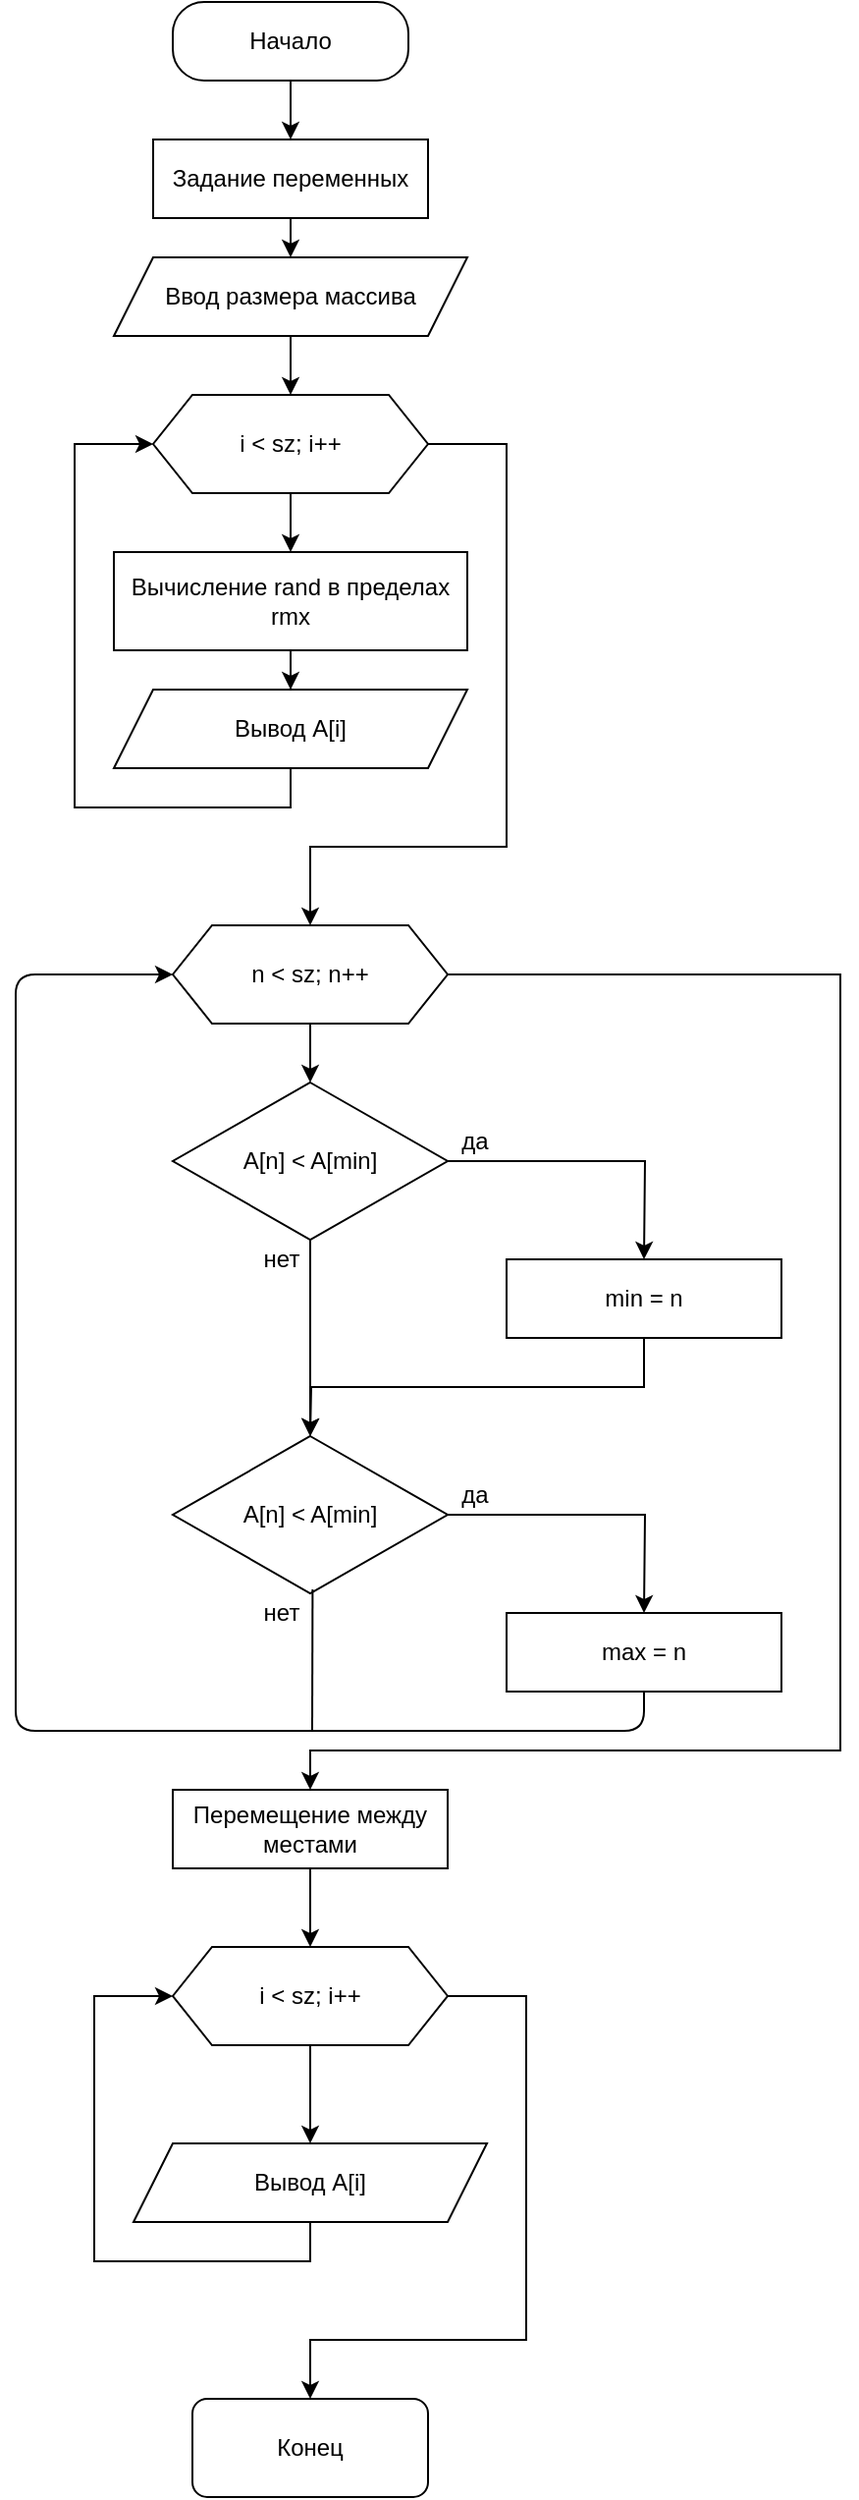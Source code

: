 <mxfile version="13.7.9" type="device" pages="2"><diagram id="C5RBs43oDa-KdzZeNtuy" name="Page-1"><mxGraphModel dx="2130" dy="1012" grid="1" gridSize="10" guides="1" tooltips="1" connect="1" arrows="1" fold="1" page="1" pageScale="1" pageWidth="827" pageHeight="1169" math="0" shadow="0"><root><mxCell id="WIyWlLk6GJQsqaUBKTNV-0"/><mxCell id="WIyWlLk6GJQsqaUBKTNV-1" parent="WIyWlLk6GJQsqaUBKTNV-0"/><mxCell id="7_bbxT-qFvkqzMe4lU3Z-0" style="edgeStyle=orthogonalEdgeStyle;rounded=0;orthogonalLoop=1;jettySize=auto;html=1;exitX=0.5;exitY=1;exitDx=0;exitDy=0;entryX=0.5;entryY=0;entryDx=0;entryDy=0;" edge="1" parent="WIyWlLk6GJQsqaUBKTNV-1" source="7_bbxT-qFvkqzMe4lU3Z-1"><mxGeometry relative="1" as="geometry"><mxPoint x="270" y="120" as="targetPoint"/></mxGeometry></mxCell><mxCell id="7_bbxT-qFvkqzMe4lU3Z-1" value="Начало" style="rounded=1;whiteSpace=wrap;html=1;fontSize=12;glass=0;strokeWidth=1;shadow=0;arcSize=40;" vertex="1" parent="WIyWlLk6GJQsqaUBKTNV-1"><mxGeometry x="210" y="50" width="120" height="40" as="geometry"/></mxCell><mxCell id="7_bbxT-qFvkqzMe4lU3Z-2" style="edgeStyle=orthogonalEdgeStyle;rounded=0;orthogonalLoop=1;jettySize=auto;html=1;exitX=0.5;exitY=1;exitDx=0;exitDy=0;entryX=0.5;entryY=0;entryDx=0;entryDy=0;" edge="1" parent="WIyWlLk6GJQsqaUBKTNV-1"><mxGeometry relative="1" as="geometry"><mxPoint x="270" y="160" as="sourcePoint"/><mxPoint x="270" y="180" as="targetPoint"/></mxGeometry></mxCell><mxCell id="7_bbxT-qFvkqzMe4lU3Z-4" style="edgeStyle=orthogonalEdgeStyle;rounded=0;orthogonalLoop=1;jettySize=auto;html=1;exitX=0.5;exitY=1;exitDx=0;exitDy=0;entryX=0.5;entryY=0;entryDx=0;entryDy=0;" edge="1" parent="WIyWlLk6GJQsqaUBKTNV-1"><mxGeometry relative="1" as="geometry"><mxPoint x="270" y="250" as="targetPoint"/><mxPoint x="270" y="220" as="sourcePoint"/></mxGeometry></mxCell><mxCell id="7_bbxT-qFvkqzMe4lU3Z-6" value="Конец" style="rounded=1;whiteSpace=wrap;html=1;" vertex="1" parent="WIyWlLk6GJQsqaUBKTNV-1"><mxGeometry x="220" y="1270" width="120" height="50" as="geometry"/></mxCell><mxCell id="7_bbxT-qFvkqzMe4lU3Z-8" style="edgeStyle=orthogonalEdgeStyle;rounded=0;orthogonalLoop=1;jettySize=auto;html=1;exitX=0.5;exitY=1;exitDx=0;exitDy=0;entryX=0.5;entryY=0;entryDx=0;entryDy=0;" edge="1" parent="WIyWlLk6GJQsqaUBKTNV-1" target="7_bbxT-qFvkqzMe4lU3Z-12"><mxGeometry relative="1" as="geometry"><mxPoint x="270" y="300" as="sourcePoint"/></mxGeometry></mxCell><mxCell id="7_bbxT-qFvkqzMe4lU3Z-27" style="edgeStyle=orthogonalEdgeStyle;rounded=0;orthogonalLoop=1;jettySize=auto;html=1;exitX=0.5;exitY=1;exitDx=0;exitDy=0;" edge="1" parent="WIyWlLk6GJQsqaUBKTNV-1" source="7_bbxT-qFvkqzMe4lU3Z-12" target="7_bbxT-qFvkqzMe4lU3Z-14"><mxGeometry relative="1" as="geometry"/></mxCell><mxCell id="7_bbxT-qFvkqzMe4lU3Z-12" value="Вычисление rand в пределах rmx" style="rounded=0;whiteSpace=wrap;html=1;" vertex="1" parent="WIyWlLk6GJQsqaUBKTNV-1"><mxGeometry x="180" y="330" width="180" height="50" as="geometry"/></mxCell><mxCell id="7_bbxT-qFvkqzMe4lU3Z-28" style="edgeStyle=orthogonalEdgeStyle;rounded=0;orthogonalLoop=1;jettySize=auto;html=1;entryX=0;entryY=0.5;entryDx=0;entryDy=0;" edge="1" parent="WIyWlLk6GJQsqaUBKTNV-1" source="7_bbxT-qFvkqzMe4lU3Z-14" target="7_bbxT-qFvkqzMe4lU3Z-26"><mxGeometry relative="1" as="geometry"><Array as="points"><mxPoint x="270" y="460"/><mxPoint x="160" y="460"/><mxPoint x="160" y="275"/></Array></mxGeometry></mxCell><mxCell id="7_bbxT-qFvkqzMe4lU3Z-14" value="Вывод A[i]" style="shape=parallelogram;perimeter=parallelogramPerimeter;whiteSpace=wrap;html=1;fixedSize=1;" vertex="1" parent="WIyWlLk6GJQsqaUBKTNV-1"><mxGeometry x="180" y="400" width="180" height="40" as="geometry"/></mxCell><mxCell id="7_bbxT-qFvkqzMe4lU3Z-25" value="Ввод размера массива" style="shape=parallelogram;perimeter=parallelogramPerimeter;whiteSpace=wrap;html=1;fixedSize=1;" vertex="1" parent="WIyWlLk6GJQsqaUBKTNV-1"><mxGeometry x="180" y="180" width="180" height="40" as="geometry"/></mxCell><mxCell id="7_bbxT-qFvkqzMe4lU3Z-48" style="edgeStyle=orthogonalEdgeStyle;rounded=0;orthogonalLoop=1;jettySize=auto;html=1;exitX=1;exitY=0.5;exitDx=0;exitDy=0;" edge="1" parent="WIyWlLk6GJQsqaUBKTNV-1" source="7_bbxT-qFvkqzMe4lU3Z-26" target="7_bbxT-qFvkqzMe4lU3Z-47"><mxGeometry relative="1" as="geometry"><Array as="points"><mxPoint x="380" y="275"/><mxPoint x="380" y="480"/><mxPoint x="280" y="480"/></Array></mxGeometry></mxCell><mxCell id="7_bbxT-qFvkqzMe4lU3Z-26" value="i &amp;lt; sz; i++" style="shape=hexagon;perimeter=hexagonPerimeter2;whiteSpace=wrap;html=1;fixedSize=1;" vertex="1" parent="WIyWlLk6GJQsqaUBKTNV-1"><mxGeometry x="200" y="250" width="140" height="50" as="geometry"/></mxCell><mxCell id="7_bbxT-qFvkqzMe4lU3Z-42" style="edgeStyle=orthogonalEdgeStyle;rounded=0;orthogonalLoop=1;jettySize=auto;html=1;exitX=0.5;exitY=1;exitDx=0;exitDy=0;entryX=0.5;entryY=0;entryDx=0;entryDy=0;" edge="1" parent="WIyWlLk6GJQsqaUBKTNV-1"><mxGeometry relative="1" as="geometry"><mxPoint x="280" y="570" as="sourcePoint"/><mxPoint x="280" y="600" as="targetPoint"/></mxGeometry></mxCell><mxCell id="Lf4jevUcObKdG1aHAztU-3" style="edgeStyle=orthogonalEdgeStyle;rounded=0;orthogonalLoop=1;jettySize=auto;html=1;exitX=1;exitY=0.5;exitDx=0;exitDy=0;entryX=0.5;entryY=0;entryDx=0;entryDy=0;" edge="1" parent="WIyWlLk6GJQsqaUBKTNV-1" source="7_bbxT-qFvkqzMe4lU3Z-47" target="7_bbxT-qFvkqzMe4lU3Z-65"><mxGeometry relative="1" as="geometry"><Array as="points"><mxPoint x="550" y="545"/><mxPoint x="550" y="940"/><mxPoint x="280" y="940"/></Array></mxGeometry></mxCell><mxCell id="7_bbxT-qFvkqzMe4lU3Z-47" value="n &amp;lt; sz; n++" style="shape=hexagon;perimeter=hexagonPerimeter2;whiteSpace=wrap;html=1;fixedSize=1;" vertex="1" parent="WIyWlLk6GJQsqaUBKTNV-1"><mxGeometry x="210" y="520" width="140" height="50" as="geometry"/></mxCell><mxCell id="7_bbxT-qFvkqzMe4lU3Z-50" style="edgeStyle=orthogonalEdgeStyle;rounded=0;orthogonalLoop=1;jettySize=auto;html=1;exitX=1;exitY=0.5;exitDx=0;exitDy=0;" edge="1" parent="WIyWlLk6GJQsqaUBKTNV-1" source="7_bbxT-qFvkqzMe4lU3Z-49"><mxGeometry relative="1" as="geometry"><mxPoint x="450" y="690" as="targetPoint"/></mxGeometry></mxCell><mxCell id="7_bbxT-qFvkqzMe4lU3Z-53" style="edgeStyle=orthogonalEdgeStyle;rounded=0;orthogonalLoop=1;jettySize=auto;html=1;exitX=0.5;exitY=1;exitDx=0;exitDy=0;" edge="1" parent="WIyWlLk6GJQsqaUBKTNV-1" source="7_bbxT-qFvkqzMe4lU3Z-49"><mxGeometry relative="1" as="geometry"><mxPoint x="280" y="780" as="targetPoint"/></mxGeometry></mxCell><mxCell id="7_bbxT-qFvkqzMe4lU3Z-49" value="A[n] &amp;lt; A[min]" style="rhombus;whiteSpace=wrap;html=1;" vertex="1" parent="WIyWlLk6GJQsqaUBKTNV-1"><mxGeometry x="210" y="600" width="140" height="80" as="geometry"/></mxCell><mxCell id="7_bbxT-qFvkqzMe4lU3Z-55" style="edgeStyle=orthogonalEdgeStyle;rounded=0;orthogonalLoop=1;jettySize=auto;html=1;exitX=0.5;exitY=1;exitDx=0;exitDy=0;" edge="1" parent="WIyWlLk6GJQsqaUBKTNV-1" source="7_bbxT-qFvkqzMe4lU3Z-51"><mxGeometry relative="1" as="geometry"><mxPoint x="280" y="780" as="targetPoint"/></mxGeometry></mxCell><mxCell id="7_bbxT-qFvkqzMe4lU3Z-51" value="min = n" style="rounded=0;whiteSpace=wrap;html=1;" vertex="1" parent="WIyWlLk6GJQsqaUBKTNV-1"><mxGeometry x="380" y="690" width="140" height="40" as="geometry"/></mxCell><mxCell id="7_bbxT-qFvkqzMe4lU3Z-52" value="да" style="text;html=1;strokeColor=none;fillColor=none;align=center;verticalAlign=middle;whiteSpace=wrap;rounded=0;" vertex="1" parent="WIyWlLk6GJQsqaUBKTNV-1"><mxGeometry x="344" y="620" width="40" height="20" as="geometry"/></mxCell><mxCell id="7_bbxT-qFvkqzMe4lU3Z-54" value="нет" style="text;html=1;align=center;verticalAlign=middle;resizable=0;points=[];autosize=1;" vertex="1" parent="WIyWlLk6GJQsqaUBKTNV-1"><mxGeometry x="250" y="680" width="30" height="20" as="geometry"/></mxCell><mxCell id="7_bbxT-qFvkqzMe4lU3Z-56" style="edgeStyle=orthogonalEdgeStyle;rounded=0;orthogonalLoop=1;jettySize=auto;html=1;exitX=1;exitY=0.5;exitDx=0;exitDy=0;" edge="1" parent="WIyWlLk6GJQsqaUBKTNV-1" source="7_bbxT-qFvkqzMe4lU3Z-58"><mxGeometry relative="1" as="geometry"><mxPoint x="450" y="870" as="targetPoint"/></mxGeometry></mxCell><mxCell id="7_bbxT-qFvkqzMe4lU3Z-58" value="A[n] &amp;lt; A[min]" style="rhombus;whiteSpace=wrap;html=1;" vertex="1" parent="WIyWlLk6GJQsqaUBKTNV-1"><mxGeometry x="210" y="780" width="140" height="80" as="geometry"/></mxCell><mxCell id="7_bbxT-qFvkqzMe4lU3Z-60" value="max = n" style="rounded=0;whiteSpace=wrap;html=1;" vertex="1" parent="WIyWlLk6GJQsqaUBKTNV-1"><mxGeometry x="380" y="870" width="140" height="40" as="geometry"/></mxCell><mxCell id="7_bbxT-qFvkqzMe4lU3Z-61" value="да" style="text;html=1;strokeColor=none;fillColor=none;align=center;verticalAlign=middle;whiteSpace=wrap;rounded=0;" vertex="1" parent="WIyWlLk6GJQsqaUBKTNV-1"><mxGeometry x="344" y="800" width="40" height="20" as="geometry"/></mxCell><mxCell id="7_bbxT-qFvkqzMe4lU3Z-62" value="нет" style="text;html=1;align=center;verticalAlign=middle;resizable=0;points=[];autosize=1;" vertex="1" parent="WIyWlLk6GJQsqaUBKTNV-1"><mxGeometry x="250" y="860" width="30" height="20" as="geometry"/></mxCell><mxCell id="7_bbxT-qFvkqzMe4lU3Z-63" value="Задание переменных" style="rounded=0;whiteSpace=wrap;html=1;" vertex="1" parent="WIyWlLk6GJQsqaUBKTNV-1"><mxGeometry x="200" y="120" width="140" height="40" as="geometry"/></mxCell><mxCell id="7_bbxT-qFvkqzMe4lU3Z-72" style="edgeStyle=orthogonalEdgeStyle;rounded=0;orthogonalLoop=1;jettySize=auto;html=1;exitX=0.5;exitY=1;exitDx=0;exitDy=0;entryX=0.5;entryY=0;entryDx=0;entryDy=0;" edge="1" parent="WIyWlLk6GJQsqaUBKTNV-1" source="7_bbxT-qFvkqzMe4lU3Z-65" target="7_bbxT-qFvkqzMe4lU3Z-71"><mxGeometry relative="1" as="geometry"/></mxCell><mxCell id="7_bbxT-qFvkqzMe4lU3Z-65" value="Перемещение между местами" style="rounded=0;whiteSpace=wrap;html=1;" vertex="1" parent="WIyWlLk6GJQsqaUBKTNV-1"><mxGeometry x="210" y="960" width="140" height="40" as="geometry"/></mxCell><mxCell id="7_bbxT-qFvkqzMe4lU3Z-69" style="edgeStyle=orthogonalEdgeStyle;rounded=0;orthogonalLoop=1;jettySize=auto;html=1;entryX=0;entryY=0.5;entryDx=0;entryDy=0;" edge="1" parent="WIyWlLk6GJQsqaUBKTNV-1" source="7_bbxT-qFvkqzMe4lU3Z-70" target="7_bbxT-qFvkqzMe4lU3Z-71"><mxGeometry relative="1" as="geometry"><Array as="points"><mxPoint x="280" y="1200"/><mxPoint x="170" y="1200"/><mxPoint x="170" y="1065"/></Array></mxGeometry></mxCell><mxCell id="7_bbxT-qFvkqzMe4lU3Z-70" value="Вывод A[i]" style="shape=parallelogram;perimeter=parallelogramPerimeter;whiteSpace=wrap;html=1;fixedSize=1;" vertex="1" parent="WIyWlLk6GJQsqaUBKTNV-1"><mxGeometry x="190" y="1140" width="180" height="40" as="geometry"/></mxCell><mxCell id="7_bbxT-qFvkqzMe4lU3Z-73" style="edgeStyle=orthogonalEdgeStyle;rounded=0;orthogonalLoop=1;jettySize=auto;html=1;exitX=0.5;exitY=1;exitDx=0;exitDy=0;entryX=0.5;entryY=0;entryDx=0;entryDy=0;" edge="1" parent="WIyWlLk6GJQsqaUBKTNV-1" source="7_bbxT-qFvkqzMe4lU3Z-71" target="7_bbxT-qFvkqzMe4lU3Z-70"><mxGeometry relative="1" as="geometry"/></mxCell><mxCell id="7_bbxT-qFvkqzMe4lU3Z-74" style="edgeStyle=orthogonalEdgeStyle;rounded=0;orthogonalLoop=1;jettySize=auto;html=1;exitX=1;exitY=0.5;exitDx=0;exitDy=0;" edge="1" parent="WIyWlLk6GJQsqaUBKTNV-1" source="7_bbxT-qFvkqzMe4lU3Z-71" target="7_bbxT-qFvkqzMe4lU3Z-6"><mxGeometry relative="1" as="geometry"><Array as="points"><mxPoint x="390" y="1065"/><mxPoint x="390" y="1240"/><mxPoint x="280" y="1240"/></Array></mxGeometry></mxCell><mxCell id="7_bbxT-qFvkqzMe4lU3Z-71" value="i &amp;lt; sz; i++" style="shape=hexagon;perimeter=hexagonPerimeter2;whiteSpace=wrap;html=1;fixedSize=1;" vertex="1" parent="WIyWlLk6GJQsqaUBKTNV-1"><mxGeometry x="210" y="1040" width="140" height="50" as="geometry"/></mxCell><mxCell id="Lf4jevUcObKdG1aHAztU-0" value="" style="endArrow=none;html=1;exitX=0.5;exitY=1;exitDx=0;exitDy=0;" edge="1" parent="WIyWlLk6GJQsqaUBKTNV-1" source="7_bbxT-qFvkqzMe4lU3Z-60"><mxGeometry width="50" height="50" relative="1" as="geometry"><mxPoint x="660" y="850" as="sourcePoint"/><mxPoint x="280" y="930" as="targetPoint"/><Array as="points"><mxPoint x="450" y="930"/></Array></mxGeometry></mxCell><mxCell id="Lf4jevUcObKdG1aHAztU-1" value="" style="endArrow=none;html=1;exitX=1.04;exitY=-0.1;exitDx=0;exitDy=0;exitPerimeter=0;" edge="1" parent="WIyWlLk6GJQsqaUBKTNV-1" source="7_bbxT-qFvkqzMe4lU3Z-62"><mxGeometry width="50" height="50" relative="1" as="geometry"><mxPoint x="660" y="850" as="sourcePoint"/><mxPoint x="281" y="930" as="targetPoint"/></mxGeometry></mxCell><mxCell id="Lf4jevUcObKdG1aHAztU-2" value="" style="endArrow=classic;html=1;entryX=0;entryY=0.5;entryDx=0;entryDy=0;" edge="1" parent="WIyWlLk6GJQsqaUBKTNV-1" target="7_bbxT-qFvkqzMe4lU3Z-47"><mxGeometry width="50" height="50" relative="1" as="geometry"><mxPoint x="280" y="930" as="sourcePoint"/><mxPoint x="710" y="800" as="targetPoint"/><Array as="points"><mxPoint x="130" y="930"/><mxPoint x="130" y="545"/></Array></mxGeometry></mxCell></root></mxGraphModel></diagram><diagram id="OHx0sL2ghGckpeHeH4aw" name="Страница 2"><mxGraphModel dx="2653" dy="867" grid="1" gridSize="10" guides="1" tooltips="1" connect="1" arrows="1" fold="1" page="1" pageScale="1" pageWidth="827" pageHeight="1169" math="0" shadow="0"><root><mxCell id="yLgDvDrRLMlJrStWIUTV-0"/><mxCell id="yLgDvDrRLMlJrStWIUTV-1" parent="yLgDvDrRLMlJrStWIUTV-0"/><mxCell id="Rja7yzFXRhCJVH-FL1WS-0" style="edgeStyle=orthogonalEdgeStyle;rounded=0;orthogonalLoop=1;jettySize=auto;html=1;exitX=0.5;exitY=1;exitDx=0;exitDy=0;entryX=0.5;entryY=0;entryDx=0;entryDy=0;" edge="1" parent="yLgDvDrRLMlJrStWIUTV-1" source="Rja7yzFXRhCJVH-FL1WS-1"><mxGeometry relative="1" as="geometry"><mxPoint x="270" y="120" as="targetPoint"/></mxGeometry></mxCell><mxCell id="Rja7yzFXRhCJVH-FL1WS-1" value="Начало" style="rounded=1;whiteSpace=wrap;html=1;fontSize=12;glass=0;strokeWidth=1;shadow=0;arcSize=40;" vertex="1" parent="yLgDvDrRLMlJrStWIUTV-1"><mxGeometry x="210" y="50" width="120" height="40" as="geometry"/></mxCell><mxCell id="Rja7yzFXRhCJVH-FL1WS-2" style="edgeStyle=orthogonalEdgeStyle;rounded=0;orthogonalLoop=1;jettySize=auto;html=1;exitX=0.5;exitY=1;exitDx=0;exitDy=0;entryX=0.5;entryY=0;entryDx=0;entryDy=0;" edge="1" parent="yLgDvDrRLMlJrStWIUTV-1"><mxGeometry relative="1" as="geometry"><mxPoint x="270" y="180" as="targetPoint"/><mxPoint x="270" y="160" as="sourcePoint"/></mxGeometry></mxCell><mxCell id="Rja7yzFXRhCJVH-FL1WS-4" style="edgeStyle=orthogonalEdgeStyle;rounded=0;orthogonalLoop=1;jettySize=auto;html=1;exitX=0.5;exitY=1;exitDx=0;exitDy=0;entryX=0.5;entryY=0;entryDx=0;entryDy=0;" edge="1" parent="yLgDvDrRLMlJrStWIUTV-1"><mxGeometry relative="1" as="geometry"><mxPoint x="270" y="250" as="targetPoint"/><mxPoint x="270" y="220" as="sourcePoint"/></mxGeometry></mxCell><mxCell id="Rja7yzFXRhCJVH-FL1WS-5" value="Конец" style="rounded=1;whiteSpace=wrap;html=1;" vertex="1" parent="yLgDvDrRLMlJrStWIUTV-1"><mxGeometry x="214" y="1190" width="120" height="50" as="geometry"/></mxCell><mxCell id="Rja7yzFXRhCJVH-FL1WS-6" style="edgeStyle=orthogonalEdgeStyle;rounded=0;orthogonalLoop=1;jettySize=auto;html=1;exitX=0.5;exitY=1;exitDx=0;exitDy=0;entryX=0.5;entryY=0;entryDx=0;entryDy=0;" edge="1" parent="yLgDvDrRLMlJrStWIUTV-1" target="Rja7yzFXRhCJVH-FL1WS-8"><mxGeometry relative="1" as="geometry"><mxPoint x="270" y="300" as="sourcePoint"/></mxGeometry></mxCell><mxCell id="Rja7yzFXRhCJVH-FL1WS-7" style="edgeStyle=orthogonalEdgeStyle;rounded=0;orthogonalLoop=1;jettySize=auto;html=1;exitX=0.5;exitY=1;exitDx=0;exitDy=0;" edge="1" parent="yLgDvDrRLMlJrStWIUTV-1" source="Rja7yzFXRhCJVH-FL1WS-8" target="Rja7yzFXRhCJVH-FL1WS-10"><mxGeometry relative="1" as="geometry"/></mxCell><mxCell id="Rja7yzFXRhCJVH-FL1WS-8" value="Вычисление rand в пределах rmx" style="rounded=0;whiteSpace=wrap;html=1;" vertex="1" parent="yLgDvDrRLMlJrStWIUTV-1"><mxGeometry x="180" y="330" width="180" height="50" as="geometry"/></mxCell><mxCell id="Rja7yzFXRhCJVH-FL1WS-9" style="edgeStyle=orthogonalEdgeStyle;rounded=0;orthogonalLoop=1;jettySize=auto;html=1;entryX=0;entryY=0.5;entryDx=0;entryDy=0;" edge="1" parent="yLgDvDrRLMlJrStWIUTV-1" source="Rja7yzFXRhCJVH-FL1WS-10" target="Rja7yzFXRhCJVH-FL1WS-13"><mxGeometry relative="1" as="geometry"><Array as="points"><mxPoint x="270" y="460"/><mxPoint x="160" y="460"/><mxPoint x="160" y="275"/></Array></mxGeometry></mxCell><mxCell id="Rja7yzFXRhCJVH-FL1WS-10" value="Вывод A[i]" style="shape=parallelogram;perimeter=parallelogramPerimeter;whiteSpace=wrap;html=1;fixedSize=1;" vertex="1" parent="yLgDvDrRLMlJrStWIUTV-1"><mxGeometry x="180" y="400" width="180" height="40" as="geometry"/></mxCell><mxCell id="Rja7yzFXRhCJVH-FL1WS-11" value="Ввод размера массива" style="shape=parallelogram;perimeter=parallelogramPerimeter;whiteSpace=wrap;html=1;fixedSize=1;" vertex="1" parent="yLgDvDrRLMlJrStWIUTV-1"><mxGeometry x="180" y="180" width="180" height="40" as="geometry"/></mxCell><mxCell id="Rja7yzFXRhCJVH-FL1WS-12" style="edgeStyle=orthogonalEdgeStyle;rounded=0;orthogonalLoop=1;jettySize=auto;html=1;exitX=1;exitY=0.5;exitDx=0;exitDy=0;" edge="1" parent="yLgDvDrRLMlJrStWIUTV-1" source="Rja7yzFXRhCJVH-FL1WS-13" target="Rja7yzFXRhCJVH-FL1WS-15"><mxGeometry relative="1" as="geometry"><Array as="points"><mxPoint x="380" y="275"/><mxPoint x="380" y="480"/><mxPoint x="280" y="480"/></Array></mxGeometry></mxCell><mxCell id="Rja7yzFXRhCJVH-FL1WS-13" value="i &amp;lt; sz; i++" style="shape=hexagon;perimeter=hexagonPerimeter2;whiteSpace=wrap;html=1;fixedSize=1;" vertex="1" parent="yLgDvDrRLMlJrStWIUTV-1"><mxGeometry x="200" y="250" width="140" height="50" as="geometry"/></mxCell><mxCell id="Rja7yzFXRhCJVH-FL1WS-14" style="edgeStyle=orthogonalEdgeStyle;rounded=0;orthogonalLoop=1;jettySize=auto;html=1;exitX=0.5;exitY=1;exitDx=0;exitDy=0;entryX=0.5;entryY=0;entryDx=0;entryDy=0;" edge="1" parent="yLgDvDrRLMlJrStWIUTV-1"><mxGeometry relative="1" as="geometry"><mxPoint x="280" y="570" as="sourcePoint"/><mxPoint x="280" y="600" as="targetPoint"/></mxGeometry></mxCell><mxCell id="Rja7yzFXRhCJVH-FL1WS-15" value="n &amp;lt; sz; n++" style="shape=hexagon;perimeter=hexagonPerimeter2;whiteSpace=wrap;html=1;fixedSize=1;" vertex="1" parent="yLgDvDrRLMlJrStWIUTV-1"><mxGeometry x="210" y="520" width="140" height="50" as="geometry"/></mxCell><mxCell id="Rja7yzFXRhCJVH-FL1WS-16" style="edgeStyle=orthogonalEdgeStyle;rounded=0;orthogonalLoop=1;jettySize=auto;html=1;exitX=1;exitY=0.5;exitDx=0;exitDy=0;" edge="1" parent="yLgDvDrRLMlJrStWIUTV-1" source="Rja7yzFXRhCJVH-FL1WS-18"><mxGeometry relative="1" as="geometry"><mxPoint x="450" y="690" as="targetPoint"/></mxGeometry></mxCell><mxCell id="Rja7yzFXRhCJVH-FL1WS-41" style="edgeStyle=orthogonalEdgeStyle;rounded=0;orthogonalLoop=1;jettySize=auto;html=1;exitX=0;exitY=0.5;exitDx=0;exitDy=0;" edge="1" parent="yLgDvDrRLMlJrStWIUTV-1" source="Rja7yzFXRhCJVH-FL1WS-18" target="Rja7yzFXRhCJVH-FL1WS-40"><mxGeometry relative="1" as="geometry"/></mxCell><mxCell id="Rja7yzFXRhCJVH-FL1WS-18" value="A[n] != element" style="rhombus;whiteSpace=wrap;html=1;" vertex="1" parent="yLgDvDrRLMlJrStWIUTV-1"><mxGeometry x="210" y="600" width="140" height="80" as="geometry"/></mxCell><mxCell id="Rja7yzFXRhCJVH-FL1WS-21" value="да" style="text;html=1;strokeColor=none;fillColor=none;align=center;verticalAlign=middle;whiteSpace=wrap;rounded=0;" vertex="1" parent="yLgDvDrRLMlJrStWIUTV-1"><mxGeometry x="344" y="620" width="40" height="20" as="geometry"/></mxCell><mxCell id="Rja7yzFXRhCJVH-FL1WS-22" value="нет" style="text;html=1;align=center;verticalAlign=middle;resizable=0;points=[];autosize=1;" vertex="1" parent="yLgDvDrRLMlJrStWIUTV-1"><mxGeometry x="170" y="610" width="30" height="20" as="geometry"/></mxCell><mxCell id="Rja7yzFXRhCJVH-FL1WS-30" value="Задание переменных" style="rounded=0;whiteSpace=wrap;html=1;" vertex="1" parent="yLgDvDrRLMlJrStWIUTV-1"><mxGeometry x="200" y="120" width="140" height="40" as="geometry"/></mxCell><mxCell id="Rja7yzFXRhCJVH-FL1WS-31" style="edgeStyle=orthogonalEdgeStyle;rounded=0;orthogonalLoop=1;jettySize=auto;html=1;exitX=0.5;exitY=1;exitDx=0;exitDy=0;entryX=0.5;entryY=0;entryDx=0;entryDy=0;" edge="1" parent="yLgDvDrRLMlJrStWIUTV-1"><mxGeometry relative="1" as="geometry"><mxPoint x="270" y="820" as="sourcePoint"/><mxPoint x="270" y="860" as="targetPoint"/></mxGeometry></mxCell><mxCell id="Rja7yzFXRhCJVH-FL1WS-38" value="m" style="shape=parallelogram;perimeter=parallelogramPerimeter;whiteSpace=wrap;html=1;fixedSize=1;" vertex="1" parent="yLgDvDrRLMlJrStWIUTV-1"><mxGeometry x="180" y="780" width="180" height="40" as="geometry"/></mxCell><mxCell id="Rja7yzFXRhCJVH-FL1WS-43" style="edgeStyle=orthogonalEdgeStyle;rounded=0;orthogonalLoop=1;jettySize=auto;html=1;exitX=0.5;exitY=1;exitDx=0;exitDy=0;" edge="1" parent="yLgDvDrRLMlJrStWIUTV-1" source="Rja7yzFXRhCJVH-FL1WS-39"><mxGeometry relative="1" as="geometry"><mxPoint x="270" y="780" as="targetPoint"/><Array as="points"><mxPoint x="450" y="760"/><mxPoint x="270" y="760"/></Array></mxGeometry></mxCell><mxCell id="Rja7yzFXRhCJVH-FL1WS-39" value="Вывод A[i]" style="shape=parallelogram;perimeter=parallelogramPerimeter;whiteSpace=wrap;html=1;fixedSize=1;" vertex="1" parent="yLgDvDrRLMlJrStWIUTV-1"><mxGeometry x="360" y="690" width="180" height="40" as="geometry"/></mxCell><mxCell id="Rja7yzFXRhCJVH-FL1WS-42" style="edgeStyle=orthogonalEdgeStyle;rounded=0;orthogonalLoop=1;jettySize=auto;html=1;exitX=0.5;exitY=1;exitDx=0;exitDy=0;" edge="1" parent="yLgDvDrRLMlJrStWIUTV-1" source="Rja7yzFXRhCJVH-FL1WS-40" target="Rja7yzFXRhCJVH-FL1WS-38"><mxGeometry relative="1" as="geometry"><Array as="points"><mxPoint x="110" y="760"/><mxPoint x="270" y="760"/></Array></mxGeometry></mxCell><mxCell id="Rja7yzFXRhCJVH-FL1WS-40" value="m++" style="rounded=0;whiteSpace=wrap;html=1;" vertex="1" parent="yLgDvDrRLMlJrStWIUTV-1"><mxGeometry x="20" y="685" width="180" height="50" as="geometry"/></mxCell><mxCell id="Rja7yzFXRhCJVH-FL1WS-44" style="edgeStyle=orthogonalEdgeStyle;rounded=0;orthogonalLoop=1;jettySize=auto;html=1;exitX=0.5;exitY=1;exitDx=0;exitDy=0;entryX=0.5;entryY=0;entryDx=0;entryDy=0;" edge="1" parent="yLgDvDrRLMlJrStWIUTV-1"><mxGeometry relative="1" as="geometry"><mxPoint x="274" y="910" as="sourcePoint"/><mxPoint x="274" y="940" as="targetPoint"/></mxGeometry></mxCell><mxCell id="Rja7yzFXRhCJVH-FL1WS-81" style="edgeStyle=orthogonalEdgeStyle;rounded=0;orthogonalLoop=1;jettySize=auto;html=1;exitX=1;exitY=0.5;exitDx=0;exitDy=0;entryX=0.5;entryY=0;entryDx=0;entryDy=0;" edge="1" parent="yLgDvDrRLMlJrStWIUTV-1" source="Rja7yzFXRhCJVH-FL1WS-50" target="Rja7yzFXRhCJVH-FL1WS-5"><mxGeometry relative="1" as="geometry"><Array as="points"><mxPoint x="570" y="885"/><mxPoint x="570" y="1160"/><mxPoint x="274" y="1160"/></Array></mxGeometry></mxCell><mxCell id="Rja7yzFXRhCJVH-FL1WS-50" value="i &amp;lt; sz; i++" style="shape=hexagon;perimeter=hexagonPerimeter2;whiteSpace=wrap;html=1;fixedSize=1;" vertex="1" parent="yLgDvDrRLMlJrStWIUTV-1"><mxGeometry x="204" y="860" width="140" height="50" as="geometry"/></mxCell><mxCell id="Rja7yzFXRhCJVH-FL1WS-67" style="edgeStyle=orthogonalEdgeStyle;rounded=0;orthogonalLoop=1;jettySize=auto;html=1;exitX=1;exitY=0.5;exitDx=0;exitDy=0;" edge="1" parent="yLgDvDrRLMlJrStWIUTV-1" source="Rja7yzFXRhCJVH-FL1WS-69"><mxGeometry relative="1" as="geometry"><mxPoint x="444" y="1030" as="targetPoint"/></mxGeometry></mxCell><mxCell id="Rja7yzFXRhCJVH-FL1WS-68" style="edgeStyle=orthogonalEdgeStyle;rounded=0;orthogonalLoop=1;jettySize=auto;html=1;exitX=0;exitY=0.5;exitDx=0;exitDy=0;" edge="1" parent="yLgDvDrRLMlJrStWIUTV-1" source="Rja7yzFXRhCJVH-FL1WS-69" target="Rja7yzFXRhCJVH-FL1WS-75"><mxGeometry relative="1" as="geometry"/></mxCell><mxCell id="Rja7yzFXRhCJVH-FL1WS-69" value="A[m]%2==0" style="rhombus;whiteSpace=wrap;html=1;" vertex="1" parent="yLgDvDrRLMlJrStWIUTV-1"><mxGeometry x="204" y="940" width="140" height="80" as="geometry"/></mxCell><mxCell id="Rja7yzFXRhCJVH-FL1WS-70" value="да" style="text;html=1;strokeColor=none;fillColor=none;align=center;verticalAlign=middle;whiteSpace=wrap;rounded=0;" vertex="1" parent="yLgDvDrRLMlJrStWIUTV-1"><mxGeometry x="338" y="960" width="40" height="20" as="geometry"/></mxCell><mxCell id="Rja7yzFXRhCJVH-FL1WS-71" value="нет" style="text;html=1;align=center;verticalAlign=middle;resizable=0;points=[];autosize=1;" vertex="1" parent="yLgDvDrRLMlJrStWIUTV-1"><mxGeometry x="164" y="950" width="30" height="20" as="geometry"/></mxCell><mxCell id="Rja7yzFXRhCJVH-FL1WS-73" value="Вывод &quot;1&quot;, A[m]" style="shape=parallelogram;perimeter=parallelogramPerimeter;whiteSpace=wrap;html=1;fixedSize=1;" vertex="1" parent="yLgDvDrRLMlJrStWIUTV-1"><mxGeometry x="354" y="1030" width="180" height="40" as="geometry"/></mxCell><mxCell id="Rja7yzFXRhCJVH-FL1WS-75" value="A[m]" style="rounded=0;whiteSpace=wrap;html=1;" vertex="1" parent="yLgDvDrRLMlJrStWIUTV-1"><mxGeometry x="14" y="1025" width="180" height="50" as="geometry"/></mxCell><mxCell id="Rja7yzFXRhCJVH-FL1WS-78" value="" style="endArrow=none;html=1;exitX=0.5;exitY=1;exitDx=0;exitDy=0;" edge="1" parent="yLgDvDrRLMlJrStWIUTV-1" source="Rja7yzFXRhCJVH-FL1WS-73"><mxGeometry width="50" height="50" relative="1" as="geometry"><mxPoint x="400" y="1100" as="sourcePoint"/><mxPoint x="270" y="1090" as="targetPoint"/><Array as="points"><mxPoint x="444" y="1090"/></Array></mxGeometry></mxCell><mxCell id="Rja7yzFXRhCJVH-FL1WS-79" value="" style="endArrow=none;html=1;exitX=0.5;exitY=1;exitDx=0;exitDy=0;" edge="1" parent="yLgDvDrRLMlJrStWIUTV-1" source="Rja7yzFXRhCJVH-FL1WS-75"><mxGeometry width="50" height="50" relative="1" as="geometry"><mxPoint x="400" y="1100" as="sourcePoint"/><mxPoint x="270" y="1090" as="targetPoint"/><Array as="points"><mxPoint x="104" y="1090"/></Array></mxGeometry></mxCell><mxCell id="Rja7yzFXRhCJVH-FL1WS-80" value="" style="endArrow=classic;html=1;entryX=0;entryY=0.5;entryDx=0;entryDy=0;" edge="1" parent="yLgDvDrRLMlJrStWIUTV-1" target="Rja7yzFXRhCJVH-FL1WS-50"><mxGeometry width="50" height="50" relative="1" as="geometry"><mxPoint x="280" y="1090" as="sourcePoint"/><mxPoint x="450" y="1050" as="targetPoint"/><Array as="points"><mxPoint x="280" y="1140"/><mxPoint x="-30" y="1140"/><mxPoint x="-30" y="885"/></Array></mxGeometry></mxCell></root></mxGraphModel></diagram></mxfile>